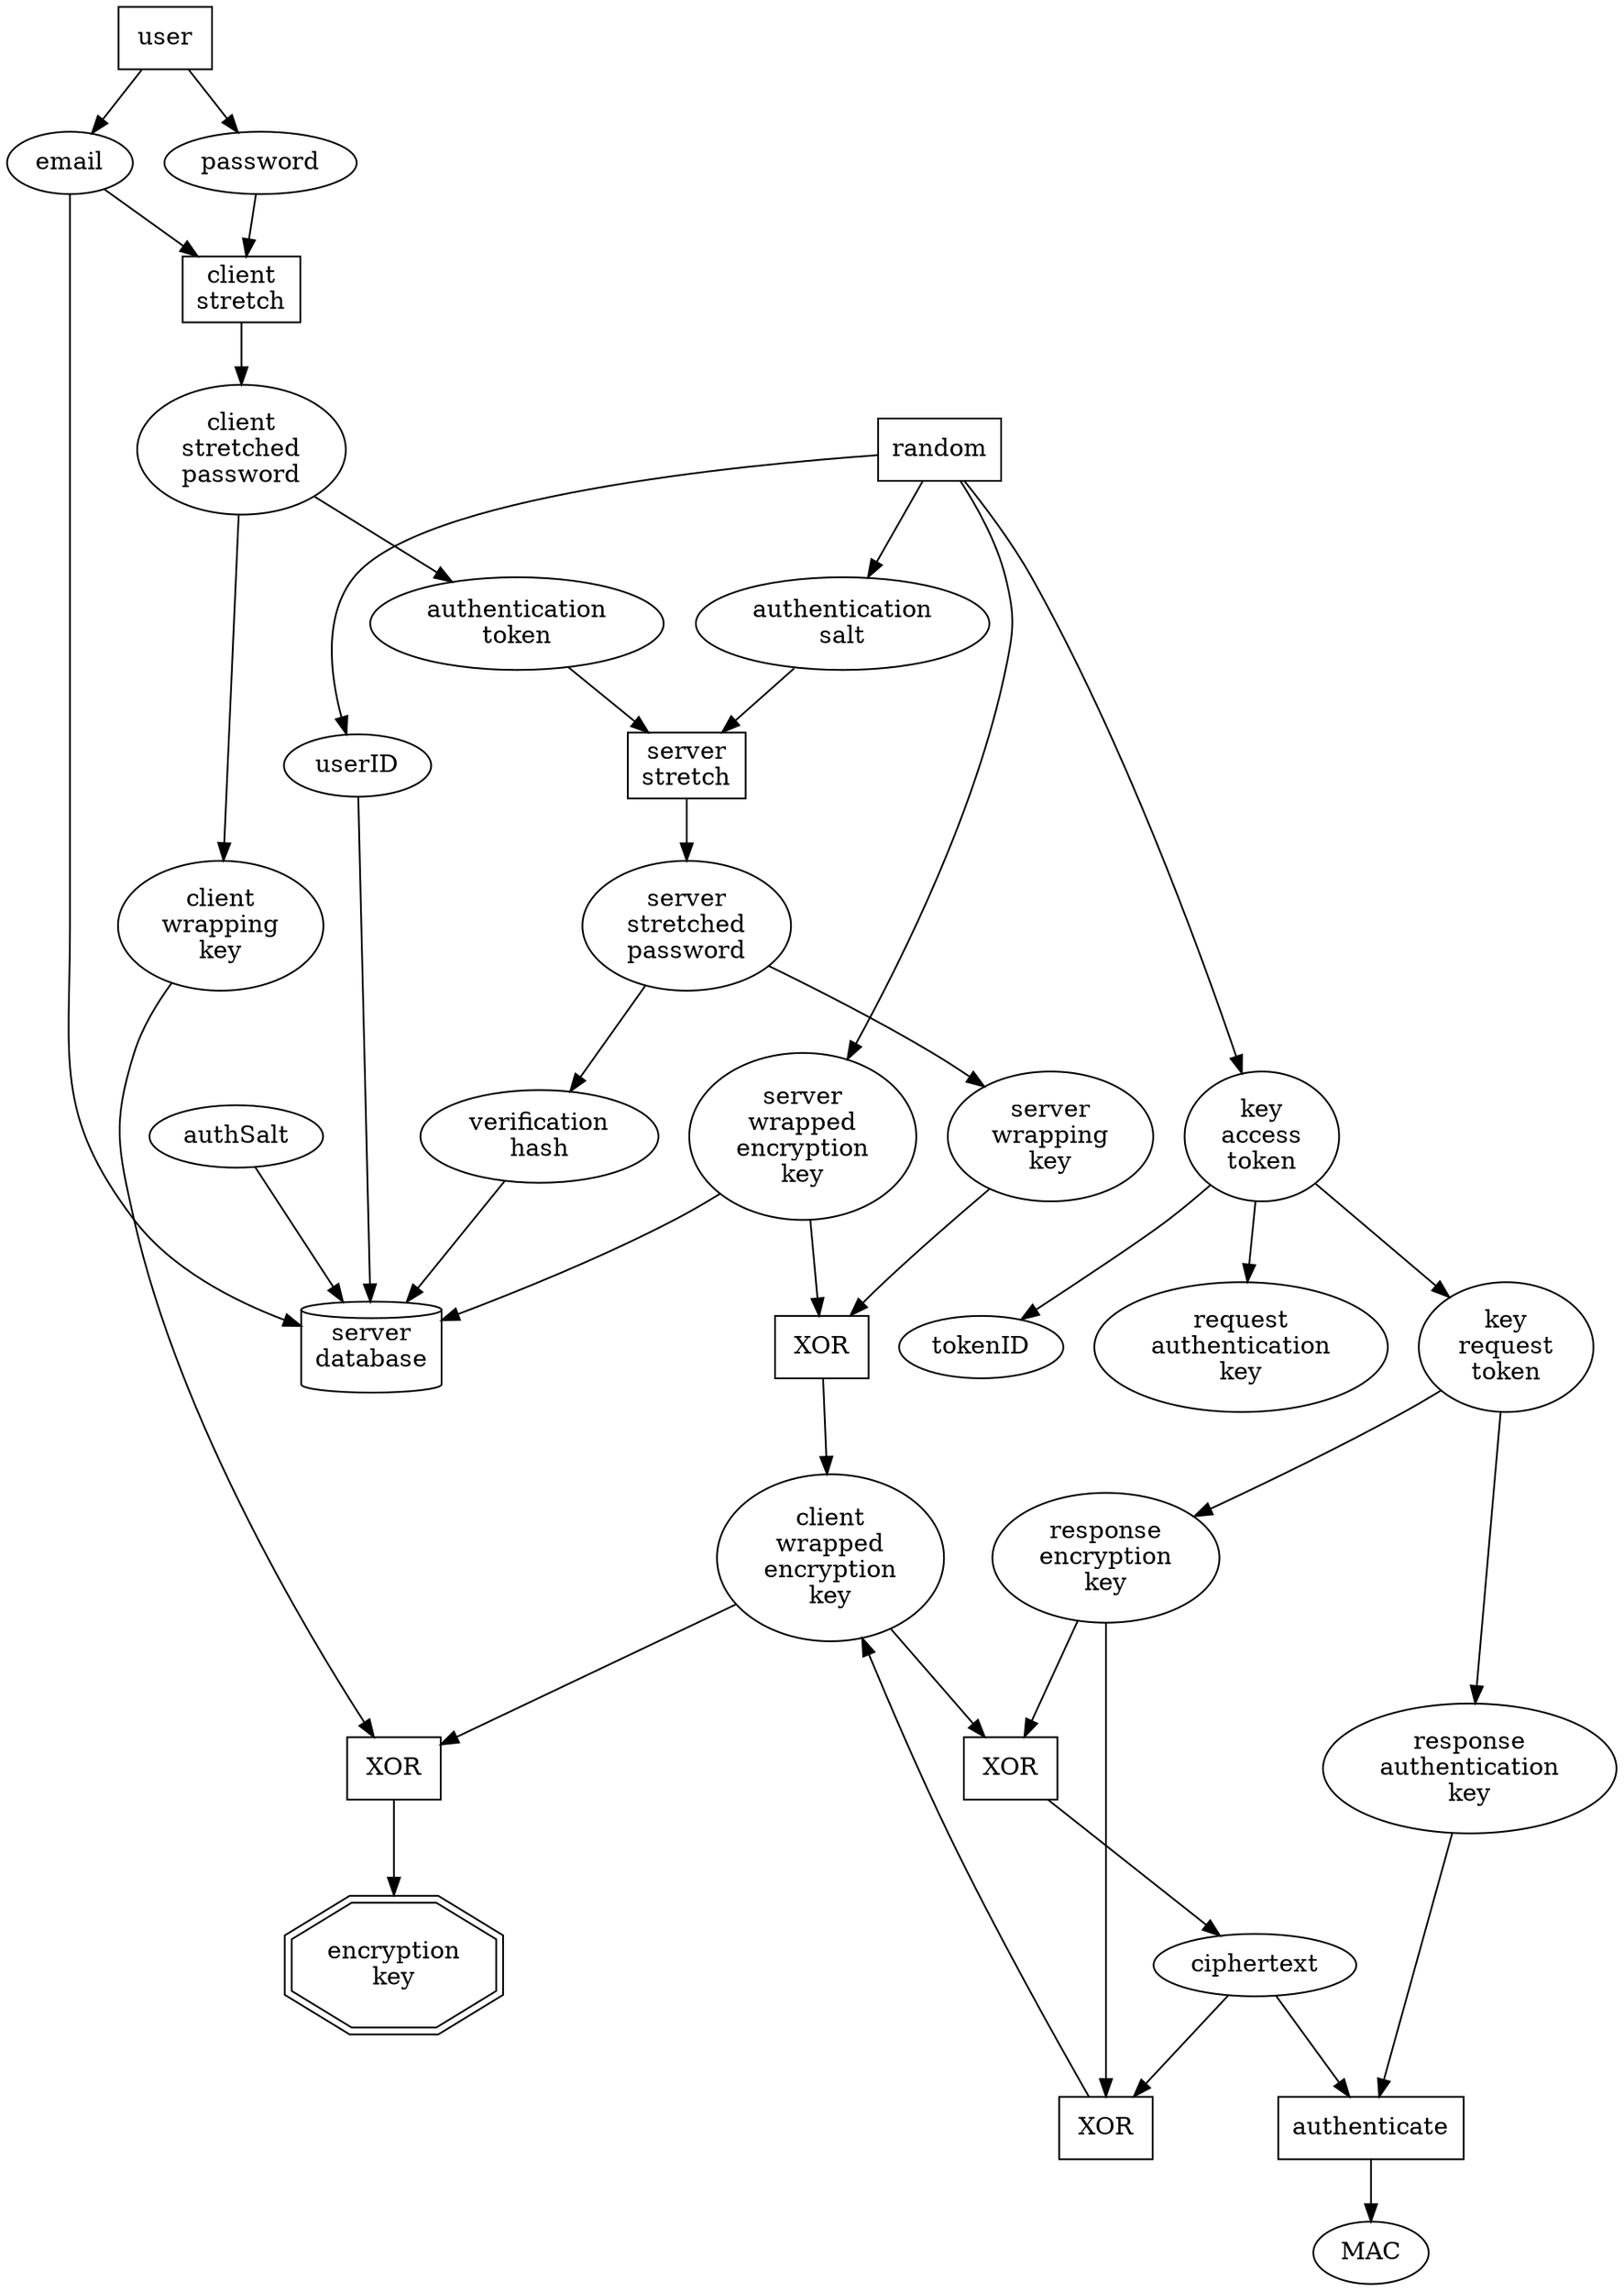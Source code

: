 digraph {
  user -> {password, email} -> clientStretch -> clientStretchedPassword;
  user[shape=rect];
  clientStretch[label="client\nstretch"];
  clientStretch[shape=rect];
  clientStretchedPassword -> authenticationToken;
  clientStretchedPassword[label="client\nstretched\npassword"];

  random -> authenticationSalt;
  authenticationSalt[label="authentication\nsalt"];
  random[shape=rect];
  {authenticationToken, authenticationSalt} -> serverStretch -> serverStretchedPassword;
  serverStretch[label="server\nstretch"];
  authenticationToken[label="authentication\ntoken"];
  serverStretch[shape=rect];
  serverStretchedPassword -> verificationHash;
  verificationHash[label="verification\nhash"];
  random -> serverWrappedEncryptionKey;
  serverWrappedEncryptionKey[label="server\nwrapped\nencryption\nkey"];
  random -> userID;

  serverStretchedPassword -> serverWrappingKey;
  serverWrappingKey[label="server\nwrapping\nkey"];
  serverStretchedPassword[label="server\nstretched\npassword"];
  {serverWrappingKey, serverWrappedEncryptionKey} -> serverWrappingKeyXOR -> clientWrappedEncryptionKey;
  serverWrappingKeyXOR[label="XOR",shape=rect];
  random -> keyAccessToken;
  keyAccessToken[label="key\naccess\ntoken"];
  keyAccessToken -> tokenID;
  keyAccessToken -> keyRequestToken;
  keyRequestToken[label="key\nrequest\ntoken"];
  keyAccessToken -> requestAuthenticationKey;
  requestAuthenticationKey[label="request\nauthentication\nkey"];
  keyRequestToken -> responseEncryptionKey;
  responseEncryptionKey[label="response\nencryption\nkey"];
  {clientWrappedEncryptionKey, responseEncryptionKey} -> serverEncryptionXOR -> ciphertext;
  clientWrappedEncryptionKey[label="client\nwrapped\nencryption\nkey"];
  serverEncryptionXOR[label="XOR",shape=rect];
  keyRequestToken -> responseAuthenticationKey;
  responseAuthenticationKey[label="response\nauthentication\nkey"];
  {responseAuthenticationKey, ciphertext} -> authenticate -> MAC;
  authenticate[shape=rect];

  {ciphertext, responseEncryptionKey} -> clientEncryptionXOR -> clientWrappedEncryptionKey;
  clientEncryptionXOR[shape=rect,label="XOR"];
  clientStretchedPassword -> clientWrappingKey;
  clientWrappingKey[label="client\nwrapping\nkey"];
  {clientWrappedEncryptionKey, clientWrappingKey} -> clientWrappingKeyXOR -> encryptionKey;
  encryptionKey[label="encryption\nkey"];
  encryptionKey[shape=doubleoctagon,height=1,width=1];
  clientWrappingKeyXOR[label="XOR",shape=rect];

  serverDatabase[shape=cylinder,label="server\ndatabase"];
  {authSalt, email, userID, serverWrappedEncryptionKey, verificationHash} -> serverDatabase;
}
